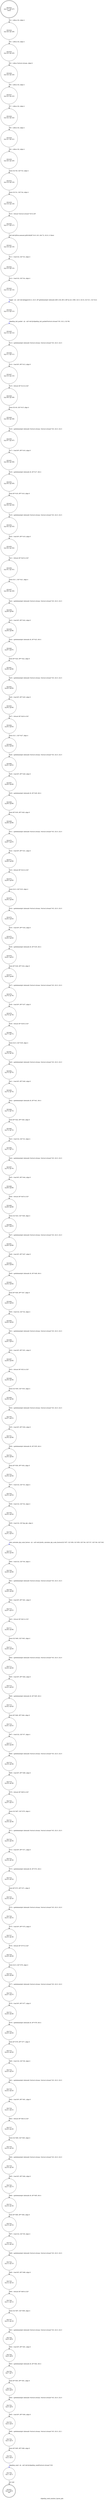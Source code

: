 digraph rdpedisp_send_monitor_layout_pdu {
label="rdpedisp_send_monitor_layout_pdu"
51621 [label="N51621\n(rp:0, ep:0)\nexit", shape="doublecircle"]
51622 [label="N51622\n(rp:127, ep:127)\nentry", shape="doublecircle"]
51622 -> 51624 [label="%3 = alloca i32, align 4"]
51624 [label="N51624\n(rp:126, ep:126)", shape="circle"]
51624 -> 51625 [label="%4 = alloca i32, align 4"]
51625 [label="N51625\n(rp:125, ep:125)", shape="circle"]
51625 -> 51626 [label="%5 = alloca %struct.stream, align 8"]
51626 [label="N51626\n(rp:124, ep:124)", shape="circle"]
51626 -> 51627 [label="%6 = alloca i32, align 4"]
51627 [label="N51627\n(rp:123, ep:123)", shape="circle"]
51627 -> 51628 [label="%7 = alloca i32, align 4"]
51628 [label="N51628\n(rp:122, ep:122)", shape="circle"]
51628 -> 51629 [label="%8 = alloca i32, align 4"]
51629 [label="N51629\n(rp:121, ep:121)", shape="circle"]
51629 -> 51630 [label="%9 = alloca i32, align 4"]
51630 [label="N51630\n(rp:120, ep:120)", shape="circle"]
51630 -> 51632 [label="store i32 %0, i32* %3, align 4"]
51632 [label="N51632\n(rp:119, ep:119)", shape="circle"]
51632 -> 51639 [label="store i32 %1, i32* %4, align 4"]
51639 [label="N51639\n(rp:118, ep:118)", shape="circle"]
51639 -> 51640 [label="%10 = bitcast %struct.stream* %5 to i8*"]
51640 [label="N51640\n(rp:117, ep:117)", shape="circle"]
51640 -> 51641 [label="call void @llvm.memset.p0i8.i64(i8* %10, i8 0, i64 72, i32 8, i1 false)"]
51641 [label="N51641\n(rp:116, ep:116)", shape="circle"]
51641 -> 51642 [label="%11 = load i32, i32* %3, align 4"]
51642 [label="N51642\n(rp:115, ep:115)", shape="circle"]
51642 -> 51643 [label="%12 = load i32, i32* %4, align 4"]
51643 [label="N51643\n(rp:114, ep:114)", shape="circle"]
51643 -> 51644 [label="logger --@-- call void @logger(i32 4, i32 0, i8* getelementptr inbounds ([60 x i8], [60 x i8]* @.str.1.960, i32 0, i32 0), i32 %11, i32 %12)", style="dashed", color="blue"]
51644 [label="N51644\n(rp:113, ep:113)", shape="circle"]
51644 -> 51645 [label="rdpedisp_init_packet --@-- call void @rdpedisp_init_packet(%struct.stream* %5, i32 2, i32 56)", style="dashed", color="blue"]
51645 [label="N51645\n(rp:112, ep:112)", shape="circle"]
51645 -> 51646 [label="%13 = getelementptr inbounds %struct.stream, %struct.stream* %5, i32 0, i32 0"]
51646 [label="N51646\n(rp:111, ep:111)", shape="circle"]
51646 -> 51647 [label="%14 = load i8*, i8** %13, align 8"]
51647 [label="N51647\n(rp:110, ep:110)", shape="circle"]
51647 -> 51648 [label="%15 = bitcast i8* %14 to i32*"]
51648 [label="N51648\n(rp:109, ep:109)", shape="circle"]
51648 -> 51649 [label="store i32 40, i32* %15, align 4"]
51649 [label="N51649\n(rp:108, ep:108)", shape="circle"]
51649 -> 51650 [label="%16 = getelementptr inbounds %struct.stream, %struct.stream* %5, i32 0, i32 0"]
51650 [label="N51650\n(rp:107, ep:107)", shape="circle"]
51650 -> 51651 [label="%17 = load i8*, i8** %16, align 8"]
51651 [label="N51651\n(rp:106, ep:106)", shape="circle"]
51651 -> 51652 [label="%18 = getelementptr inbounds i8, i8* %17, i64 4"]
51652 [label="N51652\n(rp:105, ep:105)", shape="circle"]
51652 -> 51653 [label="store i8* %18, i8** %16, align 8"]
51653 [label="N51653\n(rp:104, ep:104)", shape="circle"]
51653 -> 51654 [label="%19 = getelementptr inbounds %struct.stream, %struct.stream* %5, i32 0, i32 0"]
51654 [label="N51654\n(rp:103, ep:103)", shape="circle"]
51654 -> 51655 [label="%20 = load i8*, i8** %19, align 8"]
51655 [label="N51655\n(rp:102, ep:102)", shape="circle"]
51655 -> 51656 [label="%21 = bitcast i8* %20 to i32*"]
51656 [label="N51656\n(rp:101, ep:101)", shape="circle"]
51656 -> 51657 [label="store i32 1, i32* %21, align 4"]
51657 [label="N51657\n(rp:100, ep:100)", shape="circle"]
51657 -> 51658 [label="%22 = getelementptr inbounds %struct.stream, %struct.stream* %5, i32 0, i32 0"]
51658 [label="N51658\n(rp:99, ep:99)", shape="circle"]
51658 -> 51659 [label="%23 = load i8*, i8** %22, align 8"]
51659 [label="N51659\n(rp:98, ep:98)", shape="circle"]
51659 -> 51660 [label="%24 = getelementptr inbounds i8, i8* %23, i64 4"]
51660 [label="N51660\n(rp:97, ep:97)", shape="circle"]
51660 -> 51661 [label="store i8* %24, i8** %22, align 8"]
51661 [label="N51661\n(rp:96, ep:96)", shape="circle"]
51661 -> 51662 [label="%25 = getelementptr inbounds %struct.stream, %struct.stream* %5, i32 0, i32 0"]
51662 [label="N51662\n(rp:95, ep:95)", shape="circle"]
51662 -> 51663 [label="%26 = load i8*, i8** %25, align 8"]
51663 [label="N51663\n(rp:94, ep:94)", shape="circle"]
51663 -> 51664 [label="%27 = bitcast i8* %26 to i32*"]
51664 [label="N51664\n(rp:93, ep:93)", shape="circle"]
51664 -> 51665 [label="store i32 1, i32* %27, align 4"]
51665 [label="N51665\n(rp:92, ep:92)", shape="circle"]
51665 -> 51666 [label="%28 = getelementptr inbounds %struct.stream, %struct.stream* %5, i32 0, i32 0"]
51666 [label="N51666\n(rp:91, ep:91)", shape="circle"]
51666 -> 51667 [label="%29 = load i8*, i8** %28, align 8"]
51667 [label="N51667\n(rp:90, ep:90)", shape="circle"]
51667 -> 51668 [label="%30 = getelementptr inbounds i8, i8* %29, i64 4"]
51668 [label="N51668\n(rp:89, ep:89)", shape="circle"]
51668 -> 51669 [label="store i8* %30, i8** %28, align 8"]
51669 [label="N51669\n(rp:88, ep:88)", shape="circle"]
51669 -> 51670 [label="%31 = getelementptr inbounds %struct.stream, %struct.stream* %5, i32 0, i32 0"]
51670 [label="N51670\n(rp:87, ep:87)", shape="circle"]
51670 -> 51671 [label="%32 = load i8*, i8** %31, align 8"]
51671 [label="N51671\n(rp:86, ep:86)", shape="circle"]
51671 -> 51672 [label="%33 = bitcast i8* %32 to i32*"]
51672 [label="N51672\n(rp:85, ep:85)", shape="circle"]
51672 -> 51673 [label="store i32 0, i32* %33, align 4"]
51673 [label="N51673\n(rp:84, ep:84)", shape="circle"]
51673 -> 51674 [label="%34 = getelementptr inbounds %struct.stream, %struct.stream* %5, i32 0, i32 0"]
51674 [label="N51674\n(rp:83, ep:83)", shape="circle"]
51674 -> 51675 [label="%35 = load i8*, i8** %34, align 8"]
51675 [label="N51675\n(rp:82, ep:82)", shape="circle"]
51675 -> 51676 [label="%36 = getelementptr inbounds i8, i8* %35, i64 4"]
51676 [label="N51676\n(rp:81, ep:81)", shape="circle"]
51676 -> 51677 [label="store i8* %36, i8** %34, align 8"]
51677 [label="N51677\n(rp:80, ep:80)", shape="circle"]
51677 -> 51678 [label="%37 = getelementptr inbounds %struct.stream, %struct.stream* %5, i32 0, i32 0"]
51678 [label="N51678\n(rp:79, ep:79)", shape="circle"]
51678 -> 51679 [label="%38 = load i8*, i8** %37, align 8"]
51679 [label="N51679\n(rp:78, ep:78)", shape="circle"]
51679 -> 51680 [label="%39 = bitcast i8* %38 to i32*"]
51680 [label="N51680\n(rp:77, ep:77)", shape="circle"]
51680 -> 51681 [label="store i32 0, i32* %39, align 4"]
51681 [label="N51681\n(rp:76, ep:76)", shape="circle"]
51681 -> 51682 [label="%40 = getelementptr inbounds %struct.stream, %struct.stream* %5, i32 0, i32 0"]
51682 [label="N51682\n(rp:75, ep:75)", shape="circle"]
51682 -> 51683 [label="%41 = load i8*, i8** %40, align 8"]
51683 [label="N51683\n(rp:74, ep:74)", shape="circle"]
51683 -> 51684 [label="%42 = getelementptr inbounds i8, i8* %41, i64 4"]
51684 [label="N51684\n(rp:73, ep:73)", shape="circle"]
51684 -> 51685 [label="store i8* %42, i8** %40, align 8"]
51685 [label="N51685\n(rp:72, ep:72)", shape="circle"]
51685 -> 51686 [label="%43 = load i32, i32* %3, align 4"]
51686 [label="N51686\n(rp:71, ep:71)", shape="circle"]
51686 -> 51687 [label="%44 = getelementptr inbounds %struct.stream, %struct.stream* %5, i32 0, i32 0"]
51687 [label="N51687\n(rp:70, ep:70)", shape="circle"]
51687 -> 51688 [label="%45 = load i8*, i8** %44, align 8"]
51688 [label="N51688\n(rp:69, ep:69)", shape="circle"]
51688 -> 51689 [label="%46 = bitcast i8* %45 to i32*"]
51689 [label="N51689\n(rp:68, ep:68)", shape="circle"]
51689 -> 51690 [label="store i32 %43, i32* %46, align 4"]
51690 [label="N51690\n(rp:67, ep:67)", shape="circle"]
51690 -> 51691 [label="%47 = getelementptr inbounds %struct.stream, %struct.stream* %5, i32 0, i32 0"]
51691 [label="N51691\n(rp:66, ep:66)", shape="circle"]
51691 -> 51692 [label="%48 = load i8*, i8** %47, align 8"]
51692 [label="N51692\n(rp:65, ep:65)", shape="circle"]
51692 -> 51693 [label="%49 = getelementptr inbounds i8, i8* %48, i64 4"]
51693 [label="N51693\n(rp:64, ep:64)", shape="circle"]
51693 -> 51694 [label="store i8* %49, i8** %47, align 8"]
51694 [label="N51694\n(rp:63, ep:63)", shape="circle"]
51694 -> 51695 [label="%50 = load i32, i32* %4, align 4"]
51695 [label="N51695\n(rp:62, ep:62)", shape="circle"]
51695 -> 51696 [label="%51 = getelementptr inbounds %struct.stream, %struct.stream* %5, i32 0, i32 0"]
51696 [label="N51696\n(rp:61, ep:61)", shape="circle"]
51696 -> 51697 [label="%52 = load i8*, i8** %51, align 8"]
51697 [label="N51697\n(rp:60, ep:60)", shape="circle"]
51697 -> 51698 [label="%53 = bitcast i8* %52 to i32*"]
51698 [label="N51698\n(rp:59, ep:59)", shape="circle"]
51698 -> 51699 [label="store i32 %50, i32* %53, align 4"]
51699 [label="N51699\n(rp:58, ep:58)", shape="circle"]
51699 -> 51700 [label="%54 = getelementptr inbounds %struct.stream, %struct.stream* %5, i32 0, i32 0"]
51700 [label="N51700\n(rp:57, ep:57)", shape="circle"]
51700 -> 51701 [label="%55 = load i8*, i8** %54, align 8"]
51701 [label="N51701\n(rp:56, ep:56)", shape="circle"]
51701 -> 51702 [label="%56 = getelementptr inbounds i8, i8* %55, i64 4"]
51702 [label="N51702\n(rp:55, ep:55)", shape="circle"]
51702 -> 51703 [label="store i8* %56, i8** %54, align 8"]
51703 [label="N51703\n(rp:54, ep:54)", shape="circle"]
51703 -> 51704 [label="%57 = load i32, i32* %3, align 4"]
51704 [label="N51704\n(rp:53, ep:53)", shape="circle"]
51704 -> 51705 [label="%58 = load i32, i32* %4, align 4"]
51705 [label="N51705\n(rp:52, ep:52)", shape="circle"]
51705 -> 51706 [label="%59 = load i32, i32* @g_dpi, align 4"]
51706 [label="N51706\n(rp:51, ep:51)", shape="circle"]
51706 -> 51707 [label="utils_calculate_dpi_scale_factors --@-- call void @utils_calculate_dpi_scale_factors(i32 %57, i32 %58, i32 %59, i32* %6, i32* %7, i32* %8, i32* %9)", style="dashed", color="blue"]
51707 [label="N51707\n(rp:50, ep:50)", shape="circle"]
51707 -> 51708 [label="%60 = load i32, i32* %6, align 4"]
51708 [label="N51708\n(rp:49, ep:49)", shape="circle"]
51708 -> 51709 [label="%61 = getelementptr inbounds %struct.stream, %struct.stream* %5, i32 0, i32 0"]
51709 [label="N51709\n(rp:48, ep:48)", shape="circle"]
51709 -> 51710 [label="%62 = load i8*, i8** %61, align 8"]
51710 [label="N51710\n(rp:47, ep:47)", shape="circle"]
51710 -> 51711 [label="%63 = bitcast i8* %62 to i32*"]
51711 [label="N51711\n(rp:46, ep:46)", shape="circle"]
51711 -> 51712 [label="store i32 %60, i32* %63, align 4"]
51712 [label="N51712\n(rp:45, ep:45)", shape="circle"]
51712 -> 51713 [label="%64 = getelementptr inbounds %struct.stream, %struct.stream* %5, i32 0, i32 0"]
51713 [label="N51713\n(rp:44, ep:44)", shape="circle"]
51713 -> 51714 [label="%65 = load i8*, i8** %64, align 8"]
51714 [label="N51714\n(rp:43, ep:43)", shape="circle"]
51714 -> 51715 [label="%66 = getelementptr inbounds i8, i8* %65, i64 4"]
51715 [label="N51715\n(rp:42, ep:42)", shape="circle"]
51715 -> 51716 [label="store i8* %66, i8** %64, align 8"]
51716 [label="N51716\n(rp:41, ep:41)", shape="circle"]
51716 -> 51717 [label="%67 = load i32, i32* %7, align 4"]
51717 [label="N51717\n(rp:40, ep:40)", shape="circle"]
51717 -> 51718 [label="%68 = getelementptr inbounds %struct.stream, %struct.stream* %5, i32 0, i32 0"]
51718 [label="N51718\n(rp:39, ep:39)", shape="circle"]
51718 -> 51719 [label="%69 = load i8*, i8** %68, align 8"]
51719 [label="N51719\n(rp:38, ep:38)", shape="circle"]
51719 -> 51720 [label="%70 = bitcast i8* %69 to i32*"]
51720 [label="N51720\n(rp:37, ep:37)", shape="circle"]
51720 -> 51721 [label="store i32 %67, i32* %70, align 4"]
51721 [label="N51721\n(rp:36, ep:36)", shape="circle"]
51721 -> 51722 [label="%71 = getelementptr inbounds %struct.stream, %struct.stream* %5, i32 0, i32 0"]
51722 [label="N51722\n(rp:35, ep:35)", shape="circle"]
51722 -> 51723 [label="%72 = load i8*, i8** %71, align 8"]
51723 [label="N51723\n(rp:34, ep:34)", shape="circle"]
51723 -> 51724 [label="%73 = getelementptr inbounds i8, i8* %72, i64 4"]
51724 [label="N51724\n(rp:33, ep:33)", shape="circle"]
51724 -> 51725 [label="store i8* %73, i8** %71, align 8"]
51725 [label="N51725\n(rp:32, ep:32)", shape="circle"]
51725 -> 51726 [label="%74 = getelementptr inbounds %struct.stream, %struct.stream* %5, i32 0, i32 0"]
51726 [label="N51726\n(rp:31, ep:31)", shape="circle"]
51726 -> 51727 [label="%75 = load i8*, i8** %74, align 8"]
51727 [label="N51727\n(rp:30, ep:30)", shape="circle"]
51727 -> 51728 [label="%76 = bitcast i8* %75 to i32*"]
51728 [label="N51728\n(rp:29, ep:29)", shape="circle"]
51728 -> 51729 [label="store i32 0, i32* %76, align 4"]
51729 [label="N51729\n(rp:28, ep:28)", shape="circle"]
51729 -> 51730 [label="%77 = getelementptr inbounds %struct.stream, %struct.stream* %5, i32 0, i32 0"]
51730 [label="N51730\n(rp:27, ep:27)", shape="circle"]
51730 -> 51731 [label="%78 = load i8*, i8** %77, align 8"]
51731 [label="N51731\n(rp:26, ep:26)", shape="circle"]
51731 -> 51732 [label="%79 = getelementptr inbounds i8, i8* %78, i64 4"]
51732 [label="N51732\n(rp:25, ep:25)", shape="circle"]
51732 -> 51733 [label="store i8* %79, i8** %77, align 8"]
51733 [label="N51733\n(rp:24, ep:24)", shape="circle"]
51733 -> 51734 [label="%80 = load i32, i32* %8, align 4"]
51734 [label="N51734\n(rp:23, ep:23)", shape="circle"]
51734 -> 51735 [label="%81 = getelementptr inbounds %struct.stream, %struct.stream* %5, i32 0, i32 0"]
51735 [label="N51735\n(rp:22, ep:22)", shape="circle"]
51735 -> 51736 [label="%82 = load i8*, i8** %81, align 8"]
51736 [label="N51736\n(rp:21, ep:21)", shape="circle"]
51736 -> 51737 [label="%83 = bitcast i8* %82 to i32*"]
51737 [label="N51737\n(rp:20, ep:20)", shape="circle"]
51737 -> 51738 [label="store i32 %80, i32* %83, align 4"]
51738 [label="N51738\n(rp:19, ep:19)", shape="circle"]
51738 -> 51739 [label="%84 = getelementptr inbounds %struct.stream, %struct.stream* %5, i32 0, i32 0"]
51739 [label="N51739\n(rp:18, ep:18)", shape="circle"]
51739 -> 51740 [label="%85 = load i8*, i8** %84, align 8"]
51740 [label="N51740\n(rp:17, ep:17)", shape="circle"]
51740 -> 51741 [label="%86 = getelementptr inbounds i8, i8* %85, i64 4"]
51741 [label="N51741\n(rp:16, ep:16)", shape="circle"]
51741 -> 51742 [label="store i8* %86, i8** %84, align 8"]
51742 [label="N51742\n(rp:15, ep:15)", shape="circle"]
51742 -> 51743 [label="%87 = load i32, i32* %9, align 4"]
51743 [label="N51743\n(rp:14, ep:14)", shape="circle"]
51743 -> 51744 [label="%88 = getelementptr inbounds %struct.stream, %struct.stream* %5, i32 0, i32 0"]
51744 [label="N51744\n(rp:13, ep:13)", shape="circle"]
51744 -> 51745 [label="%89 = load i8*, i8** %88, align 8"]
51745 [label="N51745\n(rp:12, ep:12)", shape="circle"]
51745 -> 51746 [label="%90 = bitcast i8* %89 to i32*"]
51746 [label="N51746\n(rp:11, ep:11)", shape="circle"]
51746 -> 51747 [label="store i32 %87, i32* %90, align 4"]
51747 [label="N51747\n(rp:10, ep:10)", shape="circle"]
51747 -> 51748 [label="%91 = getelementptr inbounds %struct.stream, %struct.stream* %5, i32 0, i32 0"]
51748 [label="N51748\n(rp:9, ep:9)", shape="circle"]
51748 -> 51749 [label="%92 = load i8*, i8** %91, align 8"]
51749 [label="N51749\n(rp:8, ep:8)", shape="circle"]
51749 -> 51750 [label="%93 = getelementptr inbounds i8, i8* %92, i64 4"]
51750 [label="N51750\n(rp:7, ep:7)", shape="circle"]
51750 -> 51751 [label="store i8* %93, i8** %91, align 8"]
51751 [label="N51751\n(rp:6, ep:6)", shape="circle"]
51751 -> 51752 [label="%94 = getelementptr inbounds %struct.stream, %struct.stream* %5, i32 0, i32 0"]
51752 [label="N51752\n(rp:5, ep:5)", shape="circle"]
51752 -> 51753 [label="%95 = load i8*, i8** %94, align 8"]
51753 [label="N51753\n(rp:4, ep:4)", shape="circle"]
51753 -> 51754 [label="%96 = getelementptr inbounds %struct.stream, %struct.stream* %5, i32 0, i32 1"]
51754 [label="N51754\n(rp:3, ep:3)", shape="circle"]
51754 -> 51755 [label="store i8* %95, i8** %96, align 8"]
51755 [label="N51755\n(rp:2, ep:2)", shape="circle"]
51755 -> 51756 [label="rdpedisp_send --@-- call void @rdpedisp_send(%struct.stream* %5)", style="dashed", color="blue"]
51756 [label="N51756\n(rp:1, ep:1)", shape="circle"]
51756 -> 51621 [label="ret void"]
}

